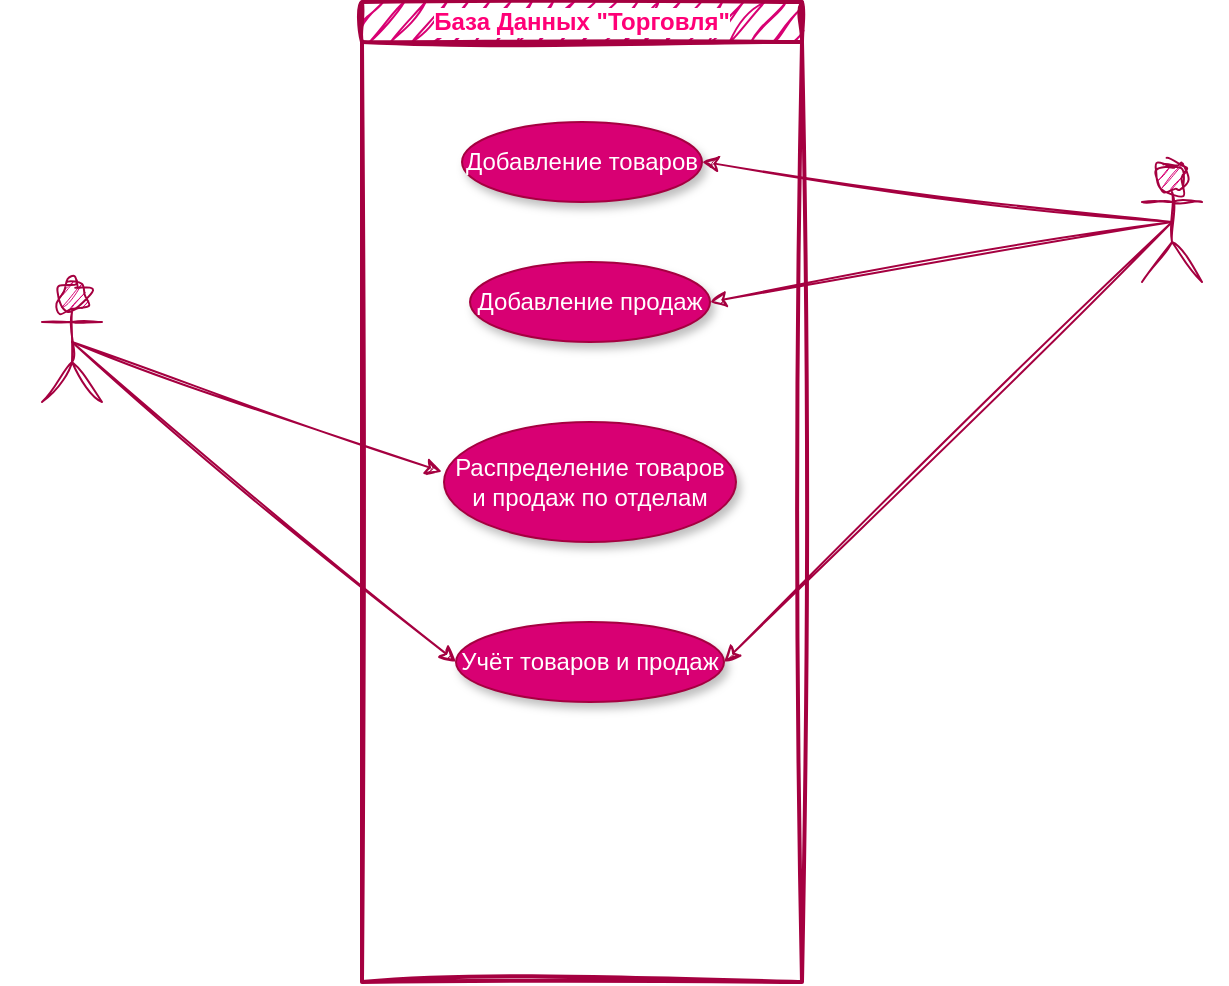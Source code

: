 <mxfile version="21.5.2" type="github">
  <diagram name="Страница 1" id="BJXS8dNOKa5IQMZf3Sow">
    <mxGraphModel dx="1009" dy="573" grid="1" gridSize="10" guides="1" tooltips="1" connect="1" arrows="1" fold="1" page="1" pageScale="1" pageWidth="827" pageHeight="1169" math="0" shadow="0">
      <root>
        <mxCell id="0" />
        <mxCell id="1" parent="0" />
        <mxCell id="8ymVn3X70QELkqEtJQ00-2" value="Заведующий отделом" style="shape=umlActor;verticalLabelPosition=bottom;verticalAlign=top;html=1;outlineConnect=0;whiteSpace=wrap;fillColor=#d80073;strokeColor=#A50040;fontColor=#ffffff;shadow=0;swimlaneLine=1;sketch=1;curveFitting=1;jiggle=2;" vertex="1" parent="1">
          <mxGeometry x="140" y="180" width="30" height="60" as="geometry" />
        </mxCell>
        <mxCell id="8ymVn3X70QELkqEtJQ00-3" value="Продавец" style="shape=umlActor;verticalLabelPosition=bottom;verticalAlign=top;html=1;outlineConnect=0;fillColor=#d80073;strokeColor=#A50040;fontColor=#ffffff;shadow=0;swimlaneLine=1;sketch=1;curveFitting=1;jiggle=2;" vertex="1" parent="1">
          <mxGeometry x="690" y="120" width="30" height="60" as="geometry" />
        </mxCell>
        <mxCell id="8ymVn3X70QELkqEtJQ00-5" value="База Данных &amp;quot;Торговля&amp;quot;" style="swimlane;startSize=20;fontStyle=1;collapsible=0;horizontal=1;swimlaneLine=1;strokeWidth=2;swimlaneFillColor=#ffffff;whiteSpace=wrap;fillColor=#d80073;strokeColor=#A50040;fontColor=#FF0077;shadow=0;labelBackgroundColor=default;rounded=0;sketch=1;curveFitting=1;jiggle=2;labelBorderColor=none;html=1;verticalAlign=middle;" vertex="1" parent="1">
          <mxGeometry x="300" y="40" width="220" height="490" as="geometry" />
        </mxCell>
        <mxCell id="8ymVn3X70QELkqEtJQ00-12" value="Добавление товаров" style="ellipse;whiteSpace=wrap;html=1;fillColor=#d80073;strokeColor=#A50040;fontColor=#ffffff;shadow=1;swimlaneLine=1;" vertex="1" parent="8ymVn3X70QELkqEtJQ00-5">
          <mxGeometry x="50" y="60" width="120" height="40" as="geometry" />
        </mxCell>
        <mxCell id="8ymVn3X70QELkqEtJQ00-13" value="Добавление продаж" style="ellipse;whiteSpace=wrap;html=1;fillColor=#d80073;strokeColor=#A50040;fontColor=#ffffff;shadow=1;swimlaneLine=1;" vertex="1" parent="8ymVn3X70QELkqEtJQ00-5">
          <mxGeometry x="54" y="130" width="120" height="40" as="geometry" />
        </mxCell>
        <mxCell id="8ymVn3X70QELkqEtJQ00-15" value="Учёт товаров и продаж" style="ellipse;whiteSpace=wrap;html=1;fillColor=#d80073;strokeColor=#A50040;fontColor=#ffffff;shadow=1;swimlaneLine=1;" vertex="1" parent="8ymVn3X70QELkqEtJQ00-5">
          <mxGeometry x="47" y="310" width="134" height="40" as="geometry" />
        </mxCell>
        <mxCell id="8ymVn3X70QELkqEtJQ00-17" value="Распределение товаров и продаж по отделам" style="ellipse;whiteSpace=wrap;html=1;fillColor=#d80073;strokeColor=#A50040;fontColor=#ffffff;shadow=1;swimlaneLine=1;" vertex="1" parent="8ymVn3X70QELkqEtJQ00-5">
          <mxGeometry x="41" y="210" width="146" height="60" as="geometry" />
        </mxCell>
        <mxCell id="8ymVn3X70QELkqEtJQ00-10" value="" style="endArrow=classic;html=1;rounded=0;exitX=0.5;exitY=0.5;exitDx=0;exitDy=0;exitPerimeter=0;entryX=1;entryY=0.5;entryDx=0;entryDy=0;fontColor=#080101;fillColor=#d80073;strokeColor=#A50040;shadow=0;swimlaneLine=1;sketch=1;curveFitting=1;jiggle=2;" edge="1" parent="1" source="8ymVn3X70QELkqEtJQ00-3" target="8ymVn3X70QELkqEtJQ00-12">
          <mxGeometry width="50" height="50" relative="1" as="geometry">
            <mxPoint x="390" y="290" as="sourcePoint" />
            <mxPoint x="470" y="110" as="targetPoint" />
          </mxGeometry>
        </mxCell>
        <mxCell id="8ymVn3X70QELkqEtJQ00-11" value="" style="endArrow=classic;html=1;rounded=0;exitX=0.5;exitY=0.5;exitDx=0;exitDy=0;exitPerimeter=0;entryX=1;entryY=0.5;entryDx=0;entryDy=0;fontColor=#080101;fillColor=#d80073;strokeColor=#A50040;shadow=0;swimlaneLine=1;sketch=1;curveFitting=1;jiggle=2;" edge="1" parent="1" source="8ymVn3X70QELkqEtJQ00-3" target="8ymVn3X70QELkqEtJQ00-13">
          <mxGeometry width="50" height="50" relative="1" as="geometry">
            <mxPoint x="390" y="290" as="sourcePoint" />
            <mxPoint x="470" y="180" as="targetPoint" />
          </mxGeometry>
        </mxCell>
        <mxCell id="8ymVn3X70QELkqEtJQ00-14" value="" style="endArrow=classic;html=1;rounded=0;exitX=0.5;exitY=0.5;exitDx=0;exitDy=0;exitPerimeter=0;fontColor=#080101;fillColor=#d80073;strokeColor=#A50040;shadow=0;swimlaneLine=1;sketch=1;curveFitting=1;jiggle=2;entryX=0;entryY=0.5;entryDx=0;entryDy=0;" edge="1" parent="1" source="8ymVn3X70QELkqEtJQ00-2" target="8ymVn3X70QELkqEtJQ00-15">
          <mxGeometry width="50" height="50" relative="1" as="geometry">
            <mxPoint x="390" y="290" as="sourcePoint" />
            <mxPoint x="360" y="250" as="targetPoint" />
          </mxGeometry>
        </mxCell>
        <mxCell id="8ymVn3X70QELkqEtJQ00-16" value="" style="endArrow=classic;html=1;rounded=0;entryX=1;entryY=0.5;entryDx=0;entryDy=0;exitX=0.5;exitY=0.5;exitDx=0;exitDy=0;exitPerimeter=0;fontColor=#080101;fillColor=#d80073;strokeColor=#A50040;shadow=0;swimlaneLine=1;sketch=1;curveFitting=1;jiggle=2;" edge="1" parent="1" source="8ymVn3X70QELkqEtJQ00-3" target="8ymVn3X70QELkqEtJQ00-15">
          <mxGeometry width="50" height="50" relative="1" as="geometry">
            <mxPoint x="390" y="290" as="sourcePoint" />
            <mxPoint x="440" y="240" as="targetPoint" />
          </mxGeometry>
        </mxCell>
        <mxCell id="8ymVn3X70QELkqEtJQ00-18" value="" style="endArrow=classic;html=1;rounded=0;exitX=0.5;exitY=0.5;exitDx=0;exitDy=0;exitPerimeter=0;entryX=-0.007;entryY=0.415;entryDx=0;entryDy=0;entryPerimeter=0;fontColor=#080101;fillColor=#d80073;strokeColor=#A50040;shadow=0;swimlaneLine=1;sketch=1;curveFitting=1;jiggle=2;" edge="1" parent="1" source="8ymVn3X70QELkqEtJQ00-2" target="8ymVn3X70QELkqEtJQ00-17">
          <mxGeometry width="50" height="50" relative="1" as="geometry">
            <mxPoint x="390" y="290" as="sourcePoint" />
            <mxPoint x="440" y="240" as="targetPoint" />
          </mxGeometry>
        </mxCell>
      </root>
    </mxGraphModel>
  </diagram>
</mxfile>
